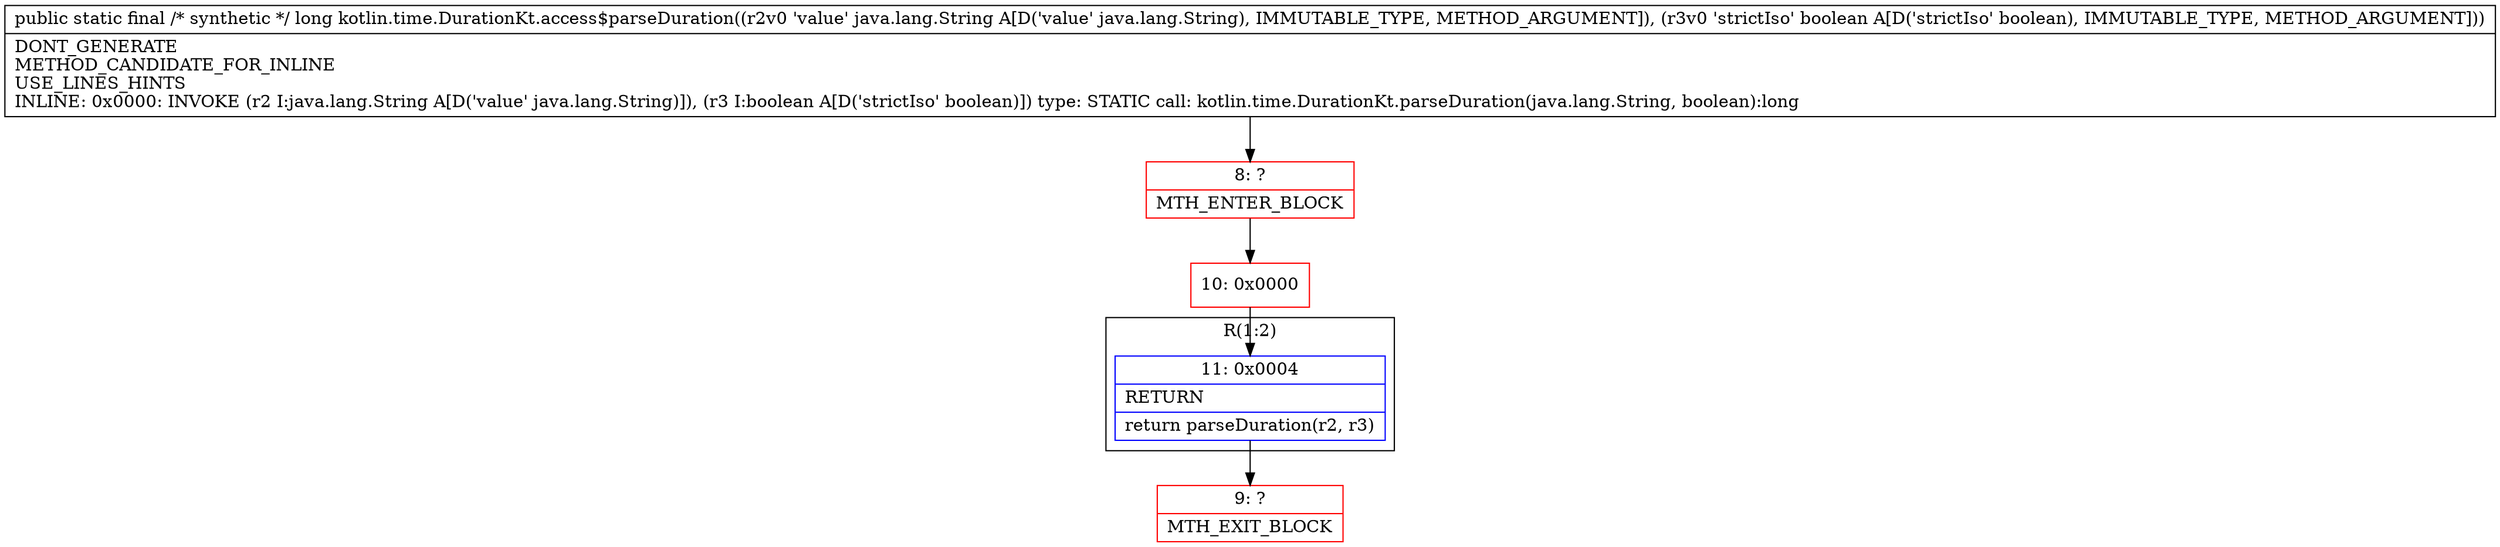 digraph "CFG forkotlin.time.DurationKt.access$parseDuration(Ljava\/lang\/String;Z)J" {
subgraph cluster_Region_266574752 {
label = "R(1:2)";
node [shape=record,color=blue];
Node_11 [shape=record,label="{11\:\ 0x0004|RETURN\l|return parseDuration(r2, r3)\l}"];
}
Node_8 [shape=record,color=red,label="{8\:\ ?|MTH_ENTER_BLOCK\l}"];
Node_10 [shape=record,color=red,label="{10\:\ 0x0000}"];
Node_9 [shape=record,color=red,label="{9\:\ ?|MTH_EXIT_BLOCK\l}"];
MethodNode[shape=record,label="{public static final \/* synthetic *\/ long kotlin.time.DurationKt.access$parseDuration((r2v0 'value' java.lang.String A[D('value' java.lang.String), IMMUTABLE_TYPE, METHOD_ARGUMENT]), (r3v0 'strictIso' boolean A[D('strictIso' boolean), IMMUTABLE_TYPE, METHOD_ARGUMENT]))  | DONT_GENERATE\lMETHOD_CANDIDATE_FOR_INLINE\lUSE_LINES_HINTS\lINLINE: 0x0000: INVOKE  (r2 I:java.lang.String A[D('value' java.lang.String)]), (r3 I:boolean A[D('strictIso' boolean)]) type: STATIC call: kotlin.time.DurationKt.parseDuration(java.lang.String, boolean):long\l}"];
MethodNode -> Node_8;Node_11 -> Node_9;
Node_8 -> Node_10;
Node_10 -> Node_11;
}

